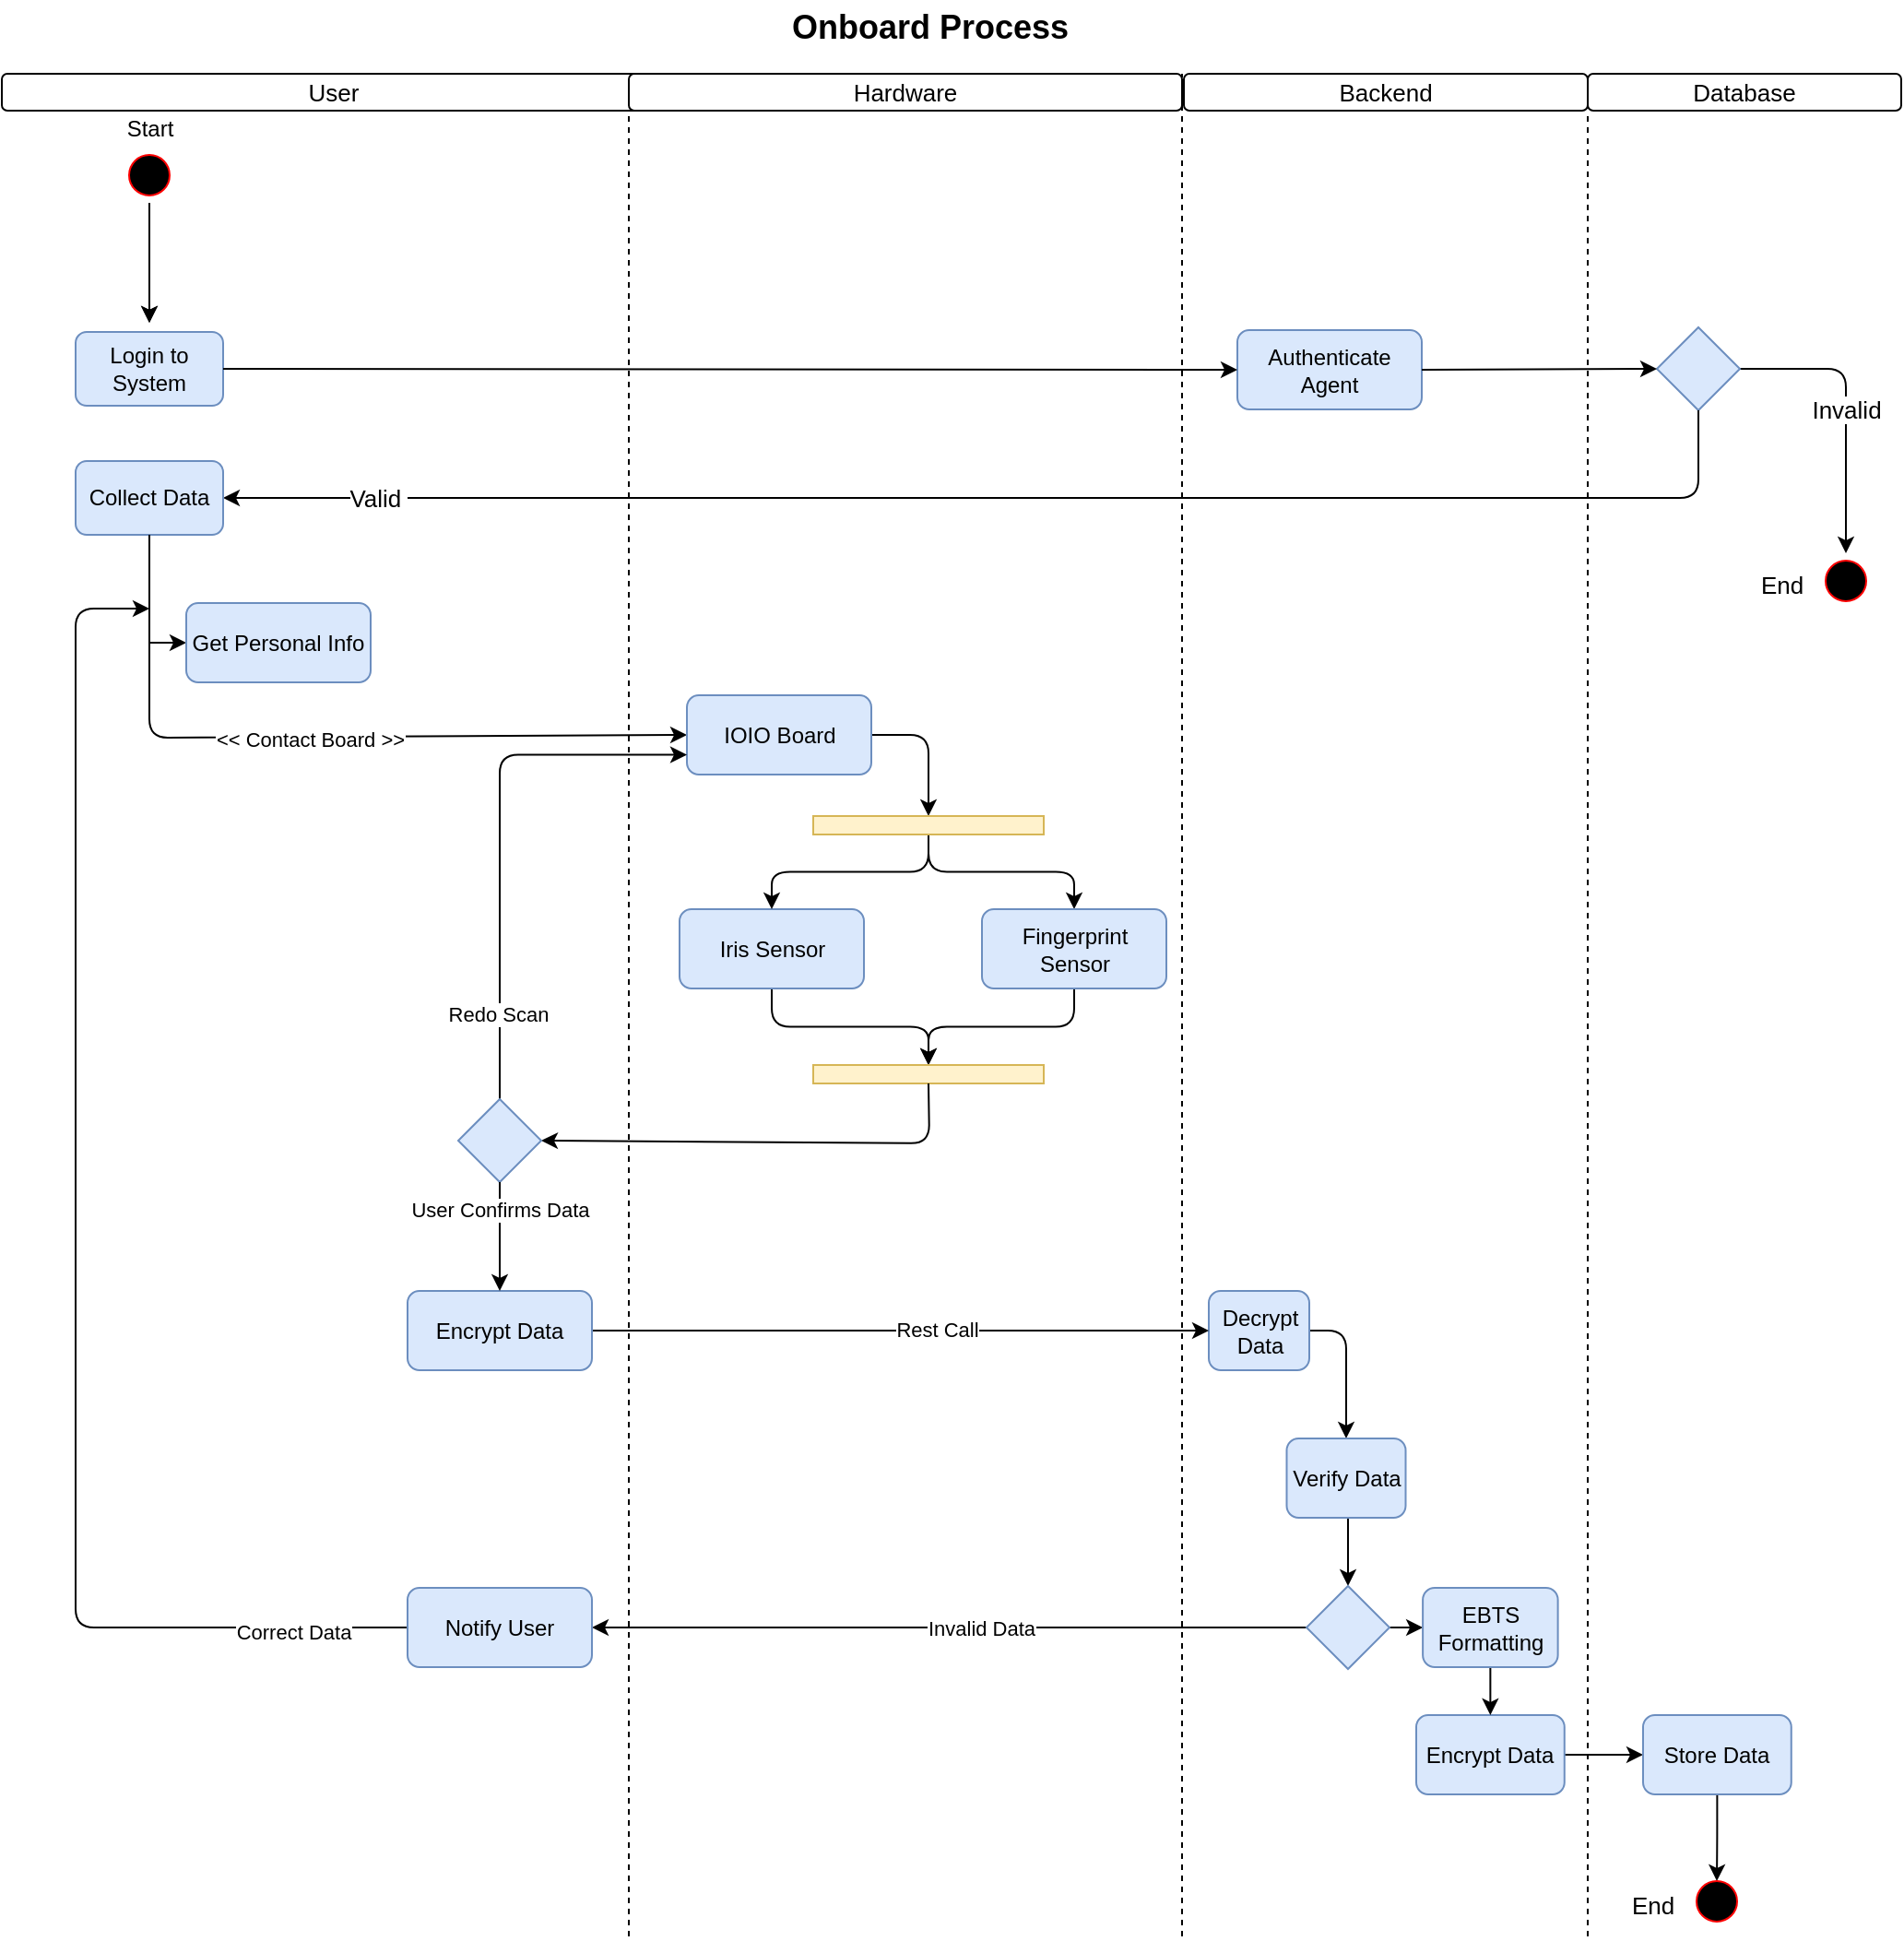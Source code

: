 <mxfile version="13.7.3" type="device" pages="2"><diagram id="a8KUvHh8nkaz8SoL0480" name="Page-1"><mxGraphModel dx="928" dy="691" grid="1" gridSize="10" guides="1" tooltips="1" connect="1" arrows="1" fold="1" page="1" pageScale="1" pageWidth="850" pageHeight="1100" math="0" shadow="0"><root><mxCell id="0"/><mxCell id="1" parent="0"/><mxCell id="elyLLSnXRuPs2T9PxjQC-1" value="" style="ellipse;html=1;shape=startState;fillColor=#000000;strokeColor=#ff0000;fontSize=13;" parent="1" vertex="1"><mxGeometry x="215" y="80" width="30" height="30" as="geometry"/></mxCell><mxCell id="elyLLSnXRuPs2T9PxjQC-2" value="" style="endArrow=classic;html=1;strokeColor=#000000;fontSize=13;exitX=0.5;exitY=1;exitDx=0;exitDy=0;entryX=0.5;entryY=0;entryDx=0;entryDy=0;" parent="1" source="elyLLSnXRuPs2T9PxjQC-1" edge="1"><mxGeometry width="50" height="50" relative="1" as="geometry"><mxPoint x="400" y="380" as="sourcePoint"/><mxPoint x="230" y="175" as="targetPoint"/></mxGeometry></mxCell><mxCell id="elyLLSnXRuPs2T9PxjQC-3" value="Onboard Process" style="text;html=1;align=center;verticalAlign=middle;resizable=0;points=[];autosize=1;fontSize=18;fontStyle=1" parent="1" vertex="1"><mxGeometry x="567.5" width="170" height="30" as="geometry"/></mxCell><mxCell id="elyLLSnXRuPs2T9PxjQC-8" value="" style="edgeStyle=orthogonalEdgeStyle;rounded=0;orthogonalLoop=1;jettySize=auto;html=1;fontSize=13;" parent="1" edge="1"><mxGeometry relative="1" as="geometry"><mxPoint x="230" y="110" as="sourcePoint"/><mxPoint x="230" y="175" as="targetPoint"/></mxGeometry></mxCell><mxCell id="elyLLSnXRuPs2T9PxjQC-9" value="Start" style="text;html=1;align=center;verticalAlign=middle;resizable=0;points=[];autosize=1;" parent="1" vertex="1"><mxGeometry x="210" y="60" width="40" height="20" as="geometry"/></mxCell><mxCell id="elyLLSnXRuPs2T9PxjQC-12" value="User" style="rounded=1;whiteSpace=wrap;html=1;fontSize=13;" parent="1" vertex="1"><mxGeometry x="150" y="40" width="360" height="20" as="geometry"/></mxCell><mxCell id="elyLLSnXRuPs2T9PxjQC-17" value="" style="ellipse;html=1;shape=startState;fillColor=#000000;strokeColor=#ff0000;fontSize=13;" parent="1" vertex="1"><mxGeometry x="1135" y="300" width="30" height="30" as="geometry"/></mxCell><mxCell id="elyLLSnXRuPs2T9PxjQC-18" value="Invalid" style="endArrow=classic;html=1;fontSize=13;exitX=1;exitY=0.5;exitDx=0;exitDy=0;" parent="1" source="elyLLSnXRuPs2T9PxjQC-24" edge="1"><mxGeometry width="50" height="50" relative="1" as="geometry"><mxPoint x="1467.5" y="225" as="sourcePoint"/><mxPoint x="1150" y="300" as="targetPoint"/><Array as="points"><mxPoint x="1150" y="200"/></Array></mxGeometry></mxCell><mxCell id="elyLLSnXRuPs2T9PxjQC-19" value="End" style="text;html=1;align=center;verticalAlign=middle;resizable=0;points=[];autosize=1;fontSize=13;" parent="1" vertex="1"><mxGeometry x="1095" y="307" width="40" height="20" as="geometry"/></mxCell><mxCell id="elyLLSnXRuPs2T9PxjQC-20" value="" style="endArrow=none;html=1;fontSize=13;entryX=0;entryY=1;entryDx=0;entryDy=0;dashed=1;" parent="1" target="elyLLSnXRuPs2T9PxjQC-21" edge="1"><mxGeometry width="50" height="50" relative="1" as="geometry"><mxPoint x="490" y="1050" as="sourcePoint"/><mxPoint x="700" y="45" as="targetPoint"/></mxGeometry></mxCell><mxCell id="elyLLSnXRuPs2T9PxjQC-21" value="Hardware" style="rounded=1;whiteSpace=wrap;html=1;fontSize=13;" parent="1" vertex="1"><mxGeometry x="490" y="40" width="300" height="20" as="geometry"/></mxCell><mxCell id="elyLLSnXRuPs2T9PxjQC-23" value="Login to System" style="rounded=1;whiteSpace=wrap;html=1;fillColor=#dae8fc;strokeColor=#6c8ebf;" parent="1" vertex="1"><mxGeometry x="190" y="180" width="80" height="40" as="geometry"/></mxCell><mxCell id="elyLLSnXRuPs2T9PxjQC-24" value="" style="rhombus;whiteSpace=wrap;html=1;fontSize=13;fillColor=#dae8fc;strokeColor=#6c8ebf;" parent="1" vertex="1"><mxGeometry x="1047.5" y="177.5" width="45" height="45" as="geometry"/></mxCell><mxCell id="elyLLSnXRuPs2T9PxjQC-26" value="Database" style="rounded=1;whiteSpace=wrap;html=1;fontSize=13;" parent="1" vertex="1"><mxGeometry x="1010" y="40" width="170" height="20" as="geometry"/></mxCell><mxCell id="elyLLSnXRuPs2T9PxjQC-27" value="" style="endArrow=none;html=1;fontSize=13;entryX=1;entryY=0.25;entryDx=0;entryDy=0;dashed=1;" parent="1" edge="1"><mxGeometry width="50" height="50" relative="1" as="geometry"><mxPoint x="790" y="1050" as="sourcePoint"/><mxPoint x="790" y="40" as="targetPoint"/></mxGeometry></mxCell><mxCell id="elyLLSnXRuPs2T9PxjQC-28" value="Valid&amp;nbsp;" style="endArrow=classic;html=1;strokeColor=#000000;fontSize=13;exitX=0.5;exitY=1;exitDx=0;exitDy=0;entryX=1;entryY=0.5;entryDx=0;entryDy=0;" parent="1" source="elyLLSnXRuPs2T9PxjQC-24" target="elyLLSnXRuPs2T9PxjQC-30" edge="1"><mxGeometry x="0.803" width="50" height="50" relative="1" as="geometry"><mxPoint x="620" y="290" as="sourcePoint"/><mxPoint x="300" y="270" as="targetPoint"/><Array as="points"><mxPoint x="1070" y="270"/></Array><mxPoint as="offset"/></mxGeometry></mxCell><mxCell id="elyLLSnXRuPs2T9PxjQC-34" style="edgeStyle=orthogonalEdgeStyle;rounded=0;orthogonalLoop=1;jettySize=auto;html=1;exitX=0.5;exitY=1;exitDx=0;exitDy=0;entryX=0;entryY=0.5;entryDx=0;entryDy=0;" parent="1" source="elyLLSnXRuPs2T9PxjQC-30" target="elyLLSnXRuPs2T9PxjQC-31" edge="1"><mxGeometry relative="1" as="geometry"/></mxCell><mxCell id="elyLLSnXRuPs2T9PxjQC-30" value="Collect Data" style="rounded=1;whiteSpace=wrap;html=1;fillColor=#dae8fc;strokeColor=#6c8ebf;" parent="1" vertex="1"><mxGeometry x="190" y="250" width="80" height="40" as="geometry"/></mxCell><mxCell id="elyLLSnXRuPs2T9PxjQC-31" value="Get Personal Info" style="rounded=1;whiteSpace=wrap;html=1;fillColor=#dae8fc;strokeColor=#6c8ebf;" parent="1" vertex="1"><mxGeometry x="250" y="327" width="100" height="43" as="geometry"/></mxCell><mxCell id="elyLLSnXRuPs2T9PxjQC-39" value="" style="endArrow=classic;html=1;entryX=0;entryY=0.5;entryDx=0;entryDy=0;" parent="1" target="elyLLSnXRuPs2T9PxjQC-40" edge="1"><mxGeometry width="50" height="50" relative="1" as="geometry"><mxPoint x="230" y="290" as="sourcePoint"/><mxPoint x="740" y="400" as="targetPoint"/><Array as="points"><mxPoint x="230" y="400"/></Array></mxGeometry></mxCell><mxCell id="elyLLSnXRuPs2T9PxjQC-41" value="&amp;lt;&amp;lt; Contact Board &amp;gt;&amp;gt;" style="edgeLabel;html=1;align=center;verticalAlign=middle;resizable=0;points=[];" parent="elyLLSnXRuPs2T9PxjQC-39" vertex="1" connectable="0"><mxGeometry x="-0.047" y="-4" relative="1" as="geometry"><mxPoint x="5" y="-2.5" as="offset"/></mxGeometry></mxCell><mxCell id="elyLLSnXRuPs2T9PxjQC-76" style="edgeStyle=orthogonalEdgeStyle;rounded=1;orthogonalLoop=1;jettySize=auto;html=1;exitX=1;exitY=0.5;exitDx=0;exitDy=0;entryX=0;entryY=0.5;entryDx=0;entryDy=0;" parent="1" source="elyLLSnXRuPs2T9PxjQC-40" target="elyLLSnXRuPs2T9PxjQC-44" edge="1"><mxGeometry relative="1" as="geometry"/></mxCell><mxCell id="elyLLSnXRuPs2T9PxjQC-40" value="IOIO Board" style="rounded=1;whiteSpace=wrap;html=1;fillColor=#dae8fc;strokeColor=#6c8ebf;" parent="1" vertex="1"><mxGeometry x="521.5" y="377" width="100" height="43" as="geometry"/></mxCell><mxCell id="elyLLSnXRuPs2T9PxjQC-50" style="edgeStyle=orthogonalEdgeStyle;rounded=1;orthogonalLoop=1;jettySize=auto;html=1;exitX=0.5;exitY=1;exitDx=0;exitDy=0;entryX=0;entryY=0.5;entryDx=0;entryDy=0;" parent="1" source="elyLLSnXRuPs2T9PxjQC-43" target="elyLLSnXRuPs2T9PxjQC-49" edge="1"><mxGeometry relative="1" as="geometry"/></mxCell><mxCell id="elyLLSnXRuPs2T9PxjQC-43" value="Iris Sensor" style="rounded=1;whiteSpace=wrap;html=1;fillColor=#dae8fc;strokeColor=#6c8ebf;" parent="1" vertex="1"><mxGeometry x="517.5" y="493" width="100" height="43" as="geometry"/></mxCell><mxCell id="elyLLSnXRuPs2T9PxjQC-48" style="edgeStyle=orthogonalEdgeStyle;rounded=1;orthogonalLoop=1;jettySize=auto;html=1;exitX=1;exitY=0.5;exitDx=0;exitDy=0;" parent="1" source="elyLLSnXRuPs2T9PxjQC-44" target="elyLLSnXRuPs2T9PxjQC-47" edge="1"><mxGeometry relative="1" as="geometry"/></mxCell><mxCell id="elyLLSnXRuPs2T9PxjQC-77" style="edgeStyle=orthogonalEdgeStyle;rounded=1;orthogonalLoop=1;jettySize=auto;html=1;exitX=1;exitY=0.5;exitDx=0;exitDy=0;" parent="1" source="elyLLSnXRuPs2T9PxjQC-44" target="elyLLSnXRuPs2T9PxjQC-43" edge="1"><mxGeometry relative="1" as="geometry"/></mxCell><mxCell id="elyLLSnXRuPs2T9PxjQC-44" value="" style="rounded=0;whiteSpace=wrap;html=1;fillColor=#fff2cc;strokeColor=#d6b656;rotation=90;" parent="1" vertex="1"><mxGeometry x="647.5" y="385" width="10" height="125" as="geometry"/></mxCell><mxCell id="elyLLSnXRuPs2T9PxjQC-51" style="edgeStyle=orthogonalEdgeStyle;rounded=1;orthogonalLoop=1;jettySize=auto;html=1;exitX=0.5;exitY=1;exitDx=0;exitDy=0;entryX=0;entryY=0.5;entryDx=0;entryDy=0;" parent="1" source="elyLLSnXRuPs2T9PxjQC-47" target="elyLLSnXRuPs2T9PxjQC-49" edge="1"><mxGeometry relative="1" as="geometry"/></mxCell><mxCell id="elyLLSnXRuPs2T9PxjQC-47" value="Fingerprint Sensor" style="rounded=1;whiteSpace=wrap;html=1;fillColor=#dae8fc;strokeColor=#6c8ebf;" parent="1" vertex="1"><mxGeometry x="681.5" y="493" width="100" height="43" as="geometry"/></mxCell><mxCell id="elyLLSnXRuPs2T9PxjQC-49" value="" style="rounded=0;whiteSpace=wrap;html=1;fillColor=#fff2cc;strokeColor=#d6b656;rotation=90;" parent="1" vertex="1"><mxGeometry x="647.5" y="520" width="10" height="125" as="geometry"/></mxCell><mxCell id="elyLLSnXRuPs2T9PxjQC-53" value="" style="endArrow=classic;html=1;exitX=1;exitY=0.5;exitDx=0;exitDy=0;entryX=1;entryY=0.5;entryDx=0;entryDy=0;" parent="1" source="elyLLSnXRuPs2T9PxjQC-49" target="elyLLSnXRuPs2T9PxjQC-55" edge="1"><mxGeometry width="50" height="50" relative="1" as="geometry"><mxPoint x="597.5" y="646" as="sourcePoint"/><mxPoint x="447.5" y="696" as="targetPoint"/><Array as="points"><mxPoint x="653" y="620"/></Array></mxGeometry></mxCell><mxCell id="elyLLSnXRuPs2T9PxjQC-57" style="edgeStyle=orthogonalEdgeStyle;rounded=1;orthogonalLoop=1;jettySize=auto;html=1;exitX=0.5;exitY=0;exitDx=0;exitDy=0;entryX=0;entryY=0.75;entryDx=0;entryDy=0;" parent="1" source="elyLLSnXRuPs2T9PxjQC-55" target="elyLLSnXRuPs2T9PxjQC-40" edge="1"><mxGeometry relative="1" as="geometry"/></mxCell><mxCell id="elyLLSnXRuPs2T9PxjQC-58" value="Redo Scan" style="edgeLabel;html=1;align=center;verticalAlign=middle;resizable=0;points=[];" parent="elyLLSnXRuPs2T9PxjQC-57" vertex="1" connectable="0"><mxGeometry x="-0.682" y="1" relative="1" as="geometry"><mxPoint as="offset"/></mxGeometry></mxCell><mxCell id="elyLLSnXRuPs2T9PxjQC-55" value="" style="rhombus;whiteSpace=wrap;html=1;fontSize=13;fillColor=#dae8fc;strokeColor=#6c8ebf;" parent="1" vertex="1"><mxGeometry x="397.5" y="596" width="45" height="45" as="geometry"/></mxCell><mxCell id="elyLLSnXRuPs2T9PxjQC-61" value="Backend" style="rounded=1;whiteSpace=wrap;html=1;fontSize=13;" parent="1" vertex="1"><mxGeometry x="791" y="40" width="219" height="20" as="geometry"/></mxCell><mxCell id="elyLLSnXRuPs2T9PxjQC-63" value="" style="endArrow=none;html=1;fontSize=13;entryX=1;entryY=0.25;entryDx=0;entryDy=0;dashed=1;" parent="1" edge="1"><mxGeometry width="50" height="50" relative="1" as="geometry"><mxPoint x="1010" y="1050" as="sourcePoint"/><mxPoint x="1010" y="60" as="targetPoint"/></mxGeometry></mxCell><mxCell id="elyLLSnXRuPs2T9PxjQC-64" value="Authenticate Agent" style="rounded=1;whiteSpace=wrap;html=1;fillColor=#dae8fc;strokeColor=#6c8ebf;" parent="1" vertex="1"><mxGeometry x="820" y="179" width="100" height="43" as="geometry"/></mxCell><mxCell id="elyLLSnXRuPs2T9PxjQC-106" style="edgeStyle=orthogonalEdgeStyle;rounded=1;orthogonalLoop=1;jettySize=auto;html=1;exitX=1;exitY=0.5;exitDx=0;exitDy=0;entryX=0.5;entryY=0;entryDx=0;entryDy=0;" parent="1" source="elyLLSnXRuPs2T9PxjQC-71" target="elyLLSnXRuPs2T9PxjQC-73" edge="1"><mxGeometry relative="1" as="geometry"/></mxCell><mxCell id="elyLLSnXRuPs2T9PxjQC-71" value="Decrypt Data" style="rounded=1;whiteSpace=wrap;html=1;fillColor=#dae8fc;strokeColor=#6c8ebf;" parent="1" vertex="1"><mxGeometry x="804.5" y="700" width="54.5" height="43" as="geometry"/></mxCell><mxCell id="elyLLSnXRuPs2T9PxjQC-72" value="" style="endArrow=classic;html=1;exitX=1;exitY=0.5;exitDx=0;exitDy=0;entryX=0;entryY=0.5;entryDx=0;entryDy=0;" parent="1" source="elyLLSnXRuPs2T9PxjQC-67" target="elyLLSnXRuPs2T9PxjQC-71" edge="1"><mxGeometry width="50" height="50" relative="1" as="geometry"><mxPoint x="720" y="700" as="sourcePoint"/><mxPoint x="770" y="650" as="targetPoint"/></mxGeometry></mxCell><mxCell id="elyLLSnXRuPs2T9PxjQC-75" value="Rest Call" style="edgeLabel;html=1;align=center;verticalAlign=middle;resizable=0;points=[];" parent="elyLLSnXRuPs2T9PxjQC-72" vertex="1" connectable="0"><mxGeometry x="0.115" y="1" relative="1" as="geometry"><mxPoint as="offset"/></mxGeometry></mxCell><mxCell id="elyLLSnXRuPs2T9PxjQC-108" style="edgeStyle=orthogonalEdgeStyle;rounded=0;orthogonalLoop=1;jettySize=auto;html=1;exitX=0.5;exitY=1;exitDx=0;exitDy=0;entryX=0.5;entryY=0;entryDx=0;entryDy=0;" parent="1" source="elyLLSnXRuPs2T9PxjQC-73" target="elyLLSnXRuPs2T9PxjQC-96" edge="1"><mxGeometry relative="1" as="geometry"/></mxCell><mxCell id="elyLLSnXRuPs2T9PxjQC-73" value="Verify Data" style="rounded=1;whiteSpace=wrap;html=1;fillColor=#dae8fc;strokeColor=#6c8ebf;" parent="1" vertex="1"><mxGeometry x="846.75" y="780" width="64.5" height="43" as="geometry"/></mxCell><mxCell id="elyLLSnXRuPs2T9PxjQC-67" value="Encrypt Data" style="rounded=1;whiteSpace=wrap;html=1;fillColor=#dae8fc;strokeColor=#6c8ebf;" parent="1" vertex="1"><mxGeometry x="370" y="700" width="100" height="43" as="geometry"/></mxCell><mxCell id="elyLLSnXRuPs2T9PxjQC-78" value="" style="endArrow=classic;html=1;exitX=0.5;exitY=1;exitDx=0;exitDy=0;" parent="1" source="elyLLSnXRuPs2T9PxjQC-55" target="elyLLSnXRuPs2T9PxjQC-67" edge="1"><mxGeometry width="50" height="50" relative="1" as="geometry"><mxPoint x="420" y="639" as="sourcePoint"/><mxPoint x="420.5" y="786" as="targetPoint"/><Array as="points"/></mxGeometry></mxCell><mxCell id="elyLLSnXRuPs2T9PxjQC-79" value="User Confirms Data" style="edgeLabel;html=1;align=center;verticalAlign=middle;resizable=0;points=[];" parent="elyLLSnXRuPs2T9PxjQC-78" vertex="1" connectable="0"><mxGeometry x="-0.51" relative="1" as="geometry"><mxPoint as="offset"/></mxGeometry></mxCell><mxCell id="elyLLSnXRuPs2T9PxjQC-87" value="" style="endArrow=classic;html=1;exitX=1;exitY=0.5;exitDx=0;exitDy=0;entryX=0;entryY=0.5;entryDx=0;entryDy=0;" parent="1" source="elyLLSnXRuPs2T9PxjQC-64" target="elyLLSnXRuPs2T9PxjQC-24" edge="1"><mxGeometry width="50" height="50" relative="1" as="geometry"><mxPoint x="970" y="200.5" as="sourcePoint"/><mxPoint x="820" y="150" as="targetPoint"/></mxGeometry></mxCell><mxCell id="elyLLSnXRuPs2T9PxjQC-88" value="" style="endArrow=classic;html=1;exitX=1;exitY=0.5;exitDx=0;exitDy=0;entryX=0;entryY=0.5;entryDx=0;entryDy=0;" parent="1" source="elyLLSnXRuPs2T9PxjQC-23" target="elyLLSnXRuPs2T9PxjQC-64" edge="1"><mxGeometry width="50" height="50" relative="1" as="geometry"><mxPoint x="720" y="200" as="sourcePoint"/><mxPoint x="770" y="150" as="targetPoint"/></mxGeometry></mxCell><mxCell id="elyLLSnXRuPs2T9PxjQC-110" style="edgeStyle=orthogonalEdgeStyle;rounded=0;orthogonalLoop=1;jettySize=auto;html=1;exitX=0;exitY=0.5;exitDx=0;exitDy=0;entryX=1;entryY=0.5;entryDx=0;entryDy=0;" parent="1" source="elyLLSnXRuPs2T9PxjQC-96" target="elyLLSnXRuPs2T9PxjQC-98" edge="1"><mxGeometry relative="1" as="geometry"/></mxCell><mxCell id="elyLLSnXRuPs2T9PxjQC-111" value="Invalid Data" style="edgeLabel;html=1;align=center;verticalAlign=middle;resizable=0;points=[];" parent="elyLLSnXRuPs2T9PxjQC-110" vertex="1" connectable="0"><mxGeometry x="-0.087" relative="1" as="geometry"><mxPoint as="offset"/></mxGeometry></mxCell><mxCell id="elyLLSnXRuPs2T9PxjQC-120" style="edgeStyle=orthogonalEdgeStyle;rounded=0;orthogonalLoop=1;jettySize=auto;html=1;exitX=1;exitY=0.5;exitDx=0;exitDy=0;entryX=0;entryY=0.5;entryDx=0;entryDy=0;" parent="1" source="elyLLSnXRuPs2T9PxjQC-96" target="elyLLSnXRuPs2T9PxjQC-112" edge="1"><mxGeometry relative="1" as="geometry"/></mxCell><mxCell id="elyLLSnXRuPs2T9PxjQC-96" value="" style="rhombus;whiteSpace=wrap;html=1;fontSize=13;fillColor=#dae8fc;strokeColor=#6c8ebf;" parent="1" vertex="1"><mxGeometry x="857.5" y="860" width="45" height="45" as="geometry"/></mxCell><mxCell id="elyLLSnXRuPs2T9PxjQC-129" style="edgeStyle=orthogonalEdgeStyle;rounded=1;orthogonalLoop=1;jettySize=auto;html=1;exitX=0;exitY=0.5;exitDx=0;exitDy=0;" parent="1" source="elyLLSnXRuPs2T9PxjQC-98" edge="1"><mxGeometry relative="1" as="geometry"><mxPoint x="230" y="330" as="targetPoint"/><Array as="points"><mxPoint x="190" y="883"/><mxPoint x="190" y="330"/></Array></mxGeometry></mxCell><mxCell id="elyLLSnXRuPs2T9PxjQC-130" value="Correct Data" style="edgeLabel;html=1;align=center;verticalAlign=middle;resizable=0;points=[];" parent="elyLLSnXRuPs2T9PxjQC-129" vertex="1" connectable="0"><mxGeometry x="-0.839" y="2" relative="1" as="geometry"><mxPoint as="offset"/></mxGeometry></mxCell><mxCell id="elyLLSnXRuPs2T9PxjQC-98" value="Notify User" style="rounded=1;whiteSpace=wrap;html=1;fillColor=#dae8fc;strokeColor=#6c8ebf;" parent="1" vertex="1"><mxGeometry x="370" y="861" width="100" height="43" as="geometry"/></mxCell><mxCell id="elyLLSnXRuPs2T9PxjQC-122" style="edgeStyle=orthogonalEdgeStyle;rounded=0;orthogonalLoop=1;jettySize=auto;html=1;exitX=1;exitY=0.5;exitDx=0;exitDy=0;entryX=0;entryY=0.5;entryDx=0;entryDy=0;" parent="1" source="elyLLSnXRuPs2T9PxjQC-105" target="elyLLSnXRuPs2T9PxjQC-115" edge="1"><mxGeometry relative="1" as="geometry"/></mxCell><mxCell id="elyLLSnXRuPs2T9PxjQC-105" value="Encrypt Data" style="rounded=1;whiteSpace=wrap;html=1;fillColor=#dae8fc;strokeColor=#6c8ebf;" parent="1" vertex="1"><mxGeometry x="917" y="930" width="80.38" height="43" as="geometry"/></mxCell><mxCell id="elyLLSnXRuPs2T9PxjQC-121" style="edgeStyle=orthogonalEdgeStyle;rounded=0;orthogonalLoop=1;jettySize=auto;html=1;exitX=0.5;exitY=1;exitDx=0;exitDy=0;entryX=0.5;entryY=0;entryDx=0;entryDy=0;" parent="1" source="elyLLSnXRuPs2T9PxjQC-112" target="elyLLSnXRuPs2T9PxjQC-105" edge="1"><mxGeometry relative="1" as="geometry"/></mxCell><mxCell id="elyLLSnXRuPs2T9PxjQC-112" value="EBTS Formatting" style="rounded=1;whiteSpace=wrap;html=1;fillColor=#dae8fc;strokeColor=#6c8ebf;" parent="1" vertex="1"><mxGeometry x="920.56" y="861" width="73.25" height="43" as="geometry"/></mxCell><mxCell id="elyLLSnXRuPs2T9PxjQC-131" style="edgeStyle=orthogonalEdgeStyle;rounded=1;orthogonalLoop=1;jettySize=auto;html=1;exitX=0.5;exitY=1;exitDx=0;exitDy=0;" parent="1" source="elyLLSnXRuPs2T9PxjQC-115" edge="1"><mxGeometry relative="1" as="geometry"><mxPoint x="1080" y="1020" as="targetPoint"/></mxGeometry></mxCell><mxCell id="elyLLSnXRuPs2T9PxjQC-115" value="Store Data" style="rounded=1;whiteSpace=wrap;html=1;fillColor=#dae8fc;strokeColor=#6c8ebf;" parent="1" vertex="1"><mxGeometry x="1040" y="930" width="80.38" height="43" as="geometry"/></mxCell><mxCell id="elyLLSnXRuPs2T9PxjQC-132" value="" style="ellipse;html=1;shape=startState;fillColor=#000000;strokeColor=#ff0000;fontSize=13;" parent="1" vertex="1"><mxGeometry x="1065" y="1016" width="30" height="30" as="geometry"/></mxCell><mxCell id="elyLLSnXRuPs2T9PxjQC-133" value="End" style="text;html=1;align=center;verticalAlign=middle;resizable=0;points=[];autosize=1;fontSize=13;" parent="1" vertex="1"><mxGeometry x="1025" y="1023" width="40" height="20" as="geometry"/></mxCell></root></mxGraphModel></diagram><diagram id="bMU6sEk5wD8k0sDNTMwp" name="Page-2"><mxGraphModel dx="928" dy="691" grid="1" gridSize="10" guides="1" tooltips="1" connect="1" arrows="1" fold="1" page="1" pageScale="1" pageWidth="850" pageHeight="1100" math="0" shadow="0"><root><mxCell id="4PYjFnYR6nTGgjHgvbRf-0"/><mxCell id="4PYjFnYR6nTGgjHgvbRf-1" parent="4PYjFnYR6nTGgjHgvbRf-0"/><mxCell id="4PYjFnYR6nTGgjHgvbRf-2" value="" style="ellipse;html=1;shape=startState;fillColor=#000000;strokeColor=#ff0000;fontSize=13;" parent="4PYjFnYR6nTGgjHgvbRf-1" vertex="1"><mxGeometry x="215" y="80" width="30" height="30" as="geometry"/></mxCell><mxCell id="4PYjFnYR6nTGgjHgvbRf-3" value="" style="endArrow=classic;html=1;strokeColor=#000000;fontSize=13;exitX=0.5;exitY=1;exitDx=0;exitDy=0;entryX=0.5;entryY=0;entryDx=0;entryDy=0;" parent="4PYjFnYR6nTGgjHgvbRf-1" source="4PYjFnYR6nTGgjHgvbRf-2" edge="1"><mxGeometry width="50" height="50" relative="1" as="geometry"><mxPoint x="400" y="380" as="sourcePoint"/><mxPoint x="230" y="175" as="targetPoint"/></mxGeometry></mxCell><mxCell id="4PYjFnYR6nTGgjHgvbRf-4" value="Classification Process" style="text;html=1;align=center;verticalAlign=middle;resizable=0;points=[];autosize=1;fontSize=18;fontStyle=1" parent="4PYjFnYR6nTGgjHgvbRf-1" vertex="1"><mxGeometry x="547.5" width="210" height="30" as="geometry"/></mxCell><mxCell id="4PYjFnYR6nTGgjHgvbRf-5" value="" style="edgeStyle=orthogonalEdgeStyle;rounded=0;orthogonalLoop=1;jettySize=auto;html=1;fontSize=13;" parent="4PYjFnYR6nTGgjHgvbRf-1" edge="1"><mxGeometry relative="1" as="geometry"><mxPoint x="230" y="110" as="sourcePoint"/><mxPoint x="230" y="175" as="targetPoint"/></mxGeometry></mxCell><mxCell id="4PYjFnYR6nTGgjHgvbRf-6" value="Start" style="text;html=1;align=center;verticalAlign=middle;resizable=0;points=[];autosize=1;" parent="4PYjFnYR6nTGgjHgvbRf-1" vertex="1"><mxGeometry x="210" y="60" width="40" height="20" as="geometry"/></mxCell><mxCell id="4PYjFnYR6nTGgjHgvbRf-7" value="User" style="rounded=1;whiteSpace=wrap;html=1;fontSize=13;" parent="4PYjFnYR6nTGgjHgvbRf-1" vertex="1"><mxGeometry x="150" y="40" width="360" height="20" as="geometry"/></mxCell><mxCell id="4PYjFnYR6nTGgjHgvbRf-8" value="" style="ellipse;html=1;shape=startState;fillColor=#000000;strokeColor=#ff0000;fontSize=13;" parent="4PYjFnYR6nTGgjHgvbRf-1" vertex="1"><mxGeometry x="1135" y="300" width="30" height="30" as="geometry"/></mxCell><mxCell id="4PYjFnYR6nTGgjHgvbRf-9" value="Invalid" style="endArrow=classic;html=1;fontSize=13;exitX=1;exitY=0.5;exitDx=0;exitDy=0;" parent="4PYjFnYR6nTGgjHgvbRf-1" source="4PYjFnYR6nTGgjHgvbRf-14" edge="1"><mxGeometry width="50" height="50" relative="1" as="geometry"><mxPoint x="1467.5" y="225" as="sourcePoint"/><mxPoint x="1150" y="300" as="targetPoint"/><Array as="points"><mxPoint x="1150" y="200"/></Array></mxGeometry></mxCell><mxCell id="4PYjFnYR6nTGgjHgvbRf-10" value="End" style="text;html=1;align=center;verticalAlign=middle;resizable=0;points=[];autosize=1;fontSize=13;" parent="4PYjFnYR6nTGgjHgvbRf-1" vertex="1"><mxGeometry x="1095" y="307" width="40" height="20" as="geometry"/></mxCell><mxCell id="4PYjFnYR6nTGgjHgvbRf-11" value="" style="endArrow=none;html=1;fontSize=13;entryX=0;entryY=1;entryDx=0;entryDy=0;dashed=1;" parent="4PYjFnYR6nTGgjHgvbRf-1" target="4PYjFnYR6nTGgjHgvbRf-12" edge="1"><mxGeometry width="50" height="50" relative="1" as="geometry"><mxPoint x="490" y="1050" as="sourcePoint"/><mxPoint x="700" y="45" as="targetPoint"/></mxGeometry></mxCell><mxCell id="4PYjFnYR6nTGgjHgvbRf-12" value="Hardware" style="rounded=1;whiteSpace=wrap;html=1;fontSize=13;" parent="4PYjFnYR6nTGgjHgvbRf-1" vertex="1"><mxGeometry x="490" y="40" width="300" height="20" as="geometry"/></mxCell><mxCell id="4PYjFnYR6nTGgjHgvbRf-13" value="Login to System" style="rounded=1;whiteSpace=wrap;html=1;fillColor=#dae8fc;strokeColor=#6c8ebf;" parent="4PYjFnYR6nTGgjHgvbRf-1" vertex="1"><mxGeometry x="190" y="180" width="80" height="40" as="geometry"/></mxCell><mxCell id="4PYjFnYR6nTGgjHgvbRf-14" value="" style="rhombus;whiteSpace=wrap;html=1;fontSize=13;fillColor=#dae8fc;strokeColor=#6c8ebf;" parent="4PYjFnYR6nTGgjHgvbRf-1" vertex="1"><mxGeometry x="1047.5" y="177.5" width="45" height="45" as="geometry"/></mxCell><mxCell id="4PYjFnYR6nTGgjHgvbRf-15" value="Database" style="rounded=1;whiteSpace=wrap;html=1;fontSize=13;" parent="4PYjFnYR6nTGgjHgvbRf-1" vertex="1"><mxGeometry x="1010" y="40" width="170" height="20" as="geometry"/></mxCell><mxCell id="4PYjFnYR6nTGgjHgvbRf-16" value="" style="endArrow=none;html=1;fontSize=13;entryX=1;entryY=0.25;entryDx=0;entryDy=0;dashed=1;" parent="4PYjFnYR6nTGgjHgvbRf-1" edge="1"><mxGeometry width="50" height="50" relative="1" as="geometry"><mxPoint x="790" y="1050" as="sourcePoint"/><mxPoint x="790" y="40" as="targetPoint"/></mxGeometry></mxCell><mxCell id="4PYjFnYR6nTGgjHgvbRf-17" value="Valid&amp;nbsp;" style="endArrow=classic;html=1;strokeColor=#000000;fontSize=13;exitX=0.5;exitY=1;exitDx=0;exitDy=0;entryX=1;entryY=0.5;entryDx=0;entryDy=0;" parent="4PYjFnYR6nTGgjHgvbRf-1" source="4PYjFnYR6nTGgjHgvbRf-14" target="4PYjFnYR6nTGgjHgvbRf-19" edge="1"><mxGeometry x="0.803" width="50" height="50" relative="1" as="geometry"><mxPoint x="620" y="290" as="sourcePoint"/><mxPoint x="300" y="270" as="targetPoint"/><Array as="points"><mxPoint x="1070" y="270"/></Array><mxPoint as="offset"/></mxGeometry></mxCell><mxCell id="4PYjFnYR6nTGgjHgvbRf-19" value="Scan User" style="rounded=1;whiteSpace=wrap;html=1;fillColor=#dae8fc;strokeColor=#6c8ebf;" parent="4PYjFnYR6nTGgjHgvbRf-1" vertex="1"><mxGeometry x="190" y="250" width="80" height="40" as="geometry"/></mxCell><mxCell id="4PYjFnYR6nTGgjHgvbRf-21" value="" style="endArrow=classic;html=1;entryX=0;entryY=0.5;entryDx=0;entryDy=0;" parent="4PYjFnYR6nTGgjHgvbRf-1" target="4PYjFnYR6nTGgjHgvbRf-24" edge="1"><mxGeometry width="50" height="50" relative="1" as="geometry"><mxPoint x="230" y="290" as="sourcePoint"/><mxPoint x="740" y="400" as="targetPoint"/><Array as="points"><mxPoint x="230" y="400"/></Array></mxGeometry></mxCell><mxCell id="4PYjFnYR6nTGgjHgvbRf-22" value="&amp;lt;&amp;lt; Contact Board &amp;gt;&amp;gt;" style="edgeLabel;html=1;align=center;verticalAlign=middle;resizable=0;points=[];" parent="4PYjFnYR6nTGgjHgvbRf-21" vertex="1" connectable="0"><mxGeometry x="-0.047" y="-4" relative="1" as="geometry"><mxPoint x="5" y="-2.5" as="offset"/></mxGeometry></mxCell><mxCell id="4PYjFnYR6nTGgjHgvbRf-23" style="edgeStyle=orthogonalEdgeStyle;rounded=1;orthogonalLoop=1;jettySize=auto;html=1;exitX=1;exitY=0.5;exitDx=0;exitDy=0;entryX=0;entryY=0.5;entryDx=0;entryDy=0;" parent="4PYjFnYR6nTGgjHgvbRf-1" source="4PYjFnYR6nTGgjHgvbRf-24" target="4PYjFnYR6nTGgjHgvbRf-29" edge="1"><mxGeometry relative="1" as="geometry"/></mxCell><mxCell id="4PYjFnYR6nTGgjHgvbRf-24" value="IOIO Board" style="rounded=1;whiteSpace=wrap;html=1;fillColor=#dae8fc;strokeColor=#6c8ebf;" parent="4PYjFnYR6nTGgjHgvbRf-1" vertex="1"><mxGeometry x="521.5" y="377" width="100" height="43" as="geometry"/></mxCell><mxCell id="4PYjFnYR6nTGgjHgvbRf-25" style="edgeStyle=orthogonalEdgeStyle;rounded=1;orthogonalLoop=1;jettySize=auto;html=1;exitX=0.5;exitY=1;exitDx=0;exitDy=0;entryX=0;entryY=0.5;entryDx=0;entryDy=0;" parent="4PYjFnYR6nTGgjHgvbRf-1" source="4PYjFnYR6nTGgjHgvbRf-26" target="4PYjFnYR6nTGgjHgvbRf-32" edge="1"><mxGeometry relative="1" as="geometry"/></mxCell><mxCell id="4PYjFnYR6nTGgjHgvbRf-26" value="Iris Sensor" style="rounded=1;whiteSpace=wrap;html=1;fillColor=#dae8fc;strokeColor=#6c8ebf;" parent="4PYjFnYR6nTGgjHgvbRf-1" vertex="1"><mxGeometry x="517.5" y="493" width="100" height="43" as="geometry"/></mxCell><mxCell id="4PYjFnYR6nTGgjHgvbRf-27" style="edgeStyle=orthogonalEdgeStyle;rounded=1;orthogonalLoop=1;jettySize=auto;html=1;exitX=1;exitY=0.5;exitDx=0;exitDy=0;" parent="4PYjFnYR6nTGgjHgvbRf-1" source="4PYjFnYR6nTGgjHgvbRf-29" target="4PYjFnYR6nTGgjHgvbRf-31" edge="1"><mxGeometry relative="1" as="geometry"/></mxCell><mxCell id="4PYjFnYR6nTGgjHgvbRf-28" style="edgeStyle=orthogonalEdgeStyle;rounded=1;orthogonalLoop=1;jettySize=auto;html=1;exitX=1;exitY=0.5;exitDx=0;exitDy=0;" parent="4PYjFnYR6nTGgjHgvbRf-1" source="4PYjFnYR6nTGgjHgvbRf-29" target="4PYjFnYR6nTGgjHgvbRf-26" edge="1"><mxGeometry relative="1" as="geometry"/></mxCell><mxCell id="4PYjFnYR6nTGgjHgvbRf-29" value="" style="rounded=0;whiteSpace=wrap;html=1;fillColor=#fff2cc;strokeColor=#d6b656;rotation=90;" parent="4PYjFnYR6nTGgjHgvbRf-1" vertex="1"><mxGeometry x="647.5" y="385" width="10" height="125" as="geometry"/></mxCell><mxCell id="4PYjFnYR6nTGgjHgvbRf-30" style="edgeStyle=orthogonalEdgeStyle;rounded=1;orthogonalLoop=1;jettySize=auto;html=1;exitX=0.5;exitY=1;exitDx=0;exitDy=0;entryX=0;entryY=0.5;entryDx=0;entryDy=0;" parent="4PYjFnYR6nTGgjHgvbRf-1" source="4PYjFnYR6nTGgjHgvbRf-31" target="4PYjFnYR6nTGgjHgvbRf-32" edge="1"><mxGeometry relative="1" as="geometry"/></mxCell><mxCell id="4PYjFnYR6nTGgjHgvbRf-31" value="Fingerprint Sensor" style="rounded=1;whiteSpace=wrap;html=1;fillColor=#dae8fc;strokeColor=#6c8ebf;" parent="4PYjFnYR6nTGgjHgvbRf-1" vertex="1"><mxGeometry x="681.5" y="493" width="100" height="43" as="geometry"/></mxCell><mxCell id="4PYjFnYR6nTGgjHgvbRf-32" value="" style="rounded=0;whiteSpace=wrap;html=1;fillColor=#fff2cc;strokeColor=#d6b656;rotation=90;" parent="4PYjFnYR6nTGgjHgvbRf-1" vertex="1"><mxGeometry x="647.5" y="520" width="10" height="125" as="geometry"/></mxCell><mxCell id="4PYjFnYR6nTGgjHgvbRf-33" value="" style="endArrow=classic;html=1;exitX=1;exitY=0.5;exitDx=0;exitDy=0;entryX=1;entryY=0.5;entryDx=0;entryDy=0;" parent="4PYjFnYR6nTGgjHgvbRf-1" source="4PYjFnYR6nTGgjHgvbRf-32" target="4PYjFnYR6nTGgjHgvbRf-36" edge="1"><mxGeometry width="50" height="50" relative="1" as="geometry"><mxPoint x="597.5" y="646" as="sourcePoint"/><mxPoint x="447.5" y="696" as="targetPoint"/><Array as="points"><mxPoint x="653" y="620"/></Array></mxGeometry></mxCell><mxCell id="4PYjFnYR6nTGgjHgvbRf-34" style="edgeStyle=orthogonalEdgeStyle;rounded=1;orthogonalLoop=1;jettySize=auto;html=1;exitX=0.5;exitY=0;exitDx=0;exitDy=0;entryX=0;entryY=0.75;entryDx=0;entryDy=0;" parent="4PYjFnYR6nTGgjHgvbRf-1" source="4PYjFnYR6nTGgjHgvbRf-36" target="4PYjFnYR6nTGgjHgvbRf-24" edge="1"><mxGeometry relative="1" as="geometry"/></mxCell><mxCell id="4PYjFnYR6nTGgjHgvbRf-35" value="Redo Scan" style="edgeLabel;html=1;align=center;verticalAlign=middle;resizable=0;points=[];" parent="4PYjFnYR6nTGgjHgvbRf-34" vertex="1" connectable="0"><mxGeometry x="-0.682" y="1" relative="1" as="geometry"><mxPoint as="offset"/></mxGeometry></mxCell><mxCell id="4PYjFnYR6nTGgjHgvbRf-36" value="" style="rhombus;whiteSpace=wrap;html=1;fontSize=13;fillColor=#dae8fc;strokeColor=#6c8ebf;" parent="4PYjFnYR6nTGgjHgvbRf-1" vertex="1"><mxGeometry x="397.5" y="596" width="45" height="45" as="geometry"/></mxCell><mxCell id="4PYjFnYR6nTGgjHgvbRf-37" value="Backend" style="rounded=1;whiteSpace=wrap;html=1;fontSize=13;" parent="4PYjFnYR6nTGgjHgvbRf-1" vertex="1"><mxGeometry x="791" y="40" width="219" height="20" as="geometry"/></mxCell><mxCell id="4PYjFnYR6nTGgjHgvbRf-38" value="" style="endArrow=none;html=1;fontSize=13;entryX=1;entryY=0.25;entryDx=0;entryDy=0;dashed=1;" parent="4PYjFnYR6nTGgjHgvbRf-1" edge="1"><mxGeometry width="50" height="50" relative="1" as="geometry"><mxPoint x="1010" y="1050" as="sourcePoint"/><mxPoint x="1010" y="60" as="targetPoint"/></mxGeometry></mxCell><mxCell id="4PYjFnYR6nTGgjHgvbRf-39" value="Authenticate Agent" style="rounded=1;whiteSpace=wrap;html=1;fillColor=#dae8fc;strokeColor=#6c8ebf;" parent="4PYjFnYR6nTGgjHgvbRf-1" vertex="1"><mxGeometry x="820" y="179" width="100" height="43" as="geometry"/></mxCell><mxCell id="r5OgCfnS7uPxv27kyCxu-1" style="edgeStyle=orthogonalEdgeStyle;rounded=0;orthogonalLoop=1;jettySize=auto;html=1;exitX=1;exitY=0.5;exitDx=0;exitDy=0;entryX=0;entryY=0.5;entryDx=0;entryDy=0;" parent="4PYjFnYR6nTGgjHgvbRf-1" source="4PYjFnYR6nTGgjHgvbRf-41" target="r5OgCfnS7uPxv27kyCxu-0" edge="1"><mxGeometry relative="1" as="geometry"/></mxCell><mxCell id="r5OgCfnS7uPxv27kyCxu-2" value="Fetch Biometric Data" style="edgeLabel;html=1;align=center;verticalAlign=middle;resizable=0;points=[];" parent="r5OgCfnS7uPxv27kyCxu-1" vertex="1" connectable="0"><mxGeometry x="0.201" y="3" relative="1" as="geometry"><mxPoint x="-23.81" y="3" as="offset"/></mxGeometry></mxCell><mxCell id="4PYjFnYR6nTGgjHgvbRf-41" value="Decrypt Data" style="rounded=1;whiteSpace=wrap;html=1;fillColor=#dae8fc;strokeColor=#6c8ebf;" parent="4PYjFnYR6nTGgjHgvbRf-1" vertex="1"><mxGeometry x="804.5" y="700" width="54.5" height="43" as="geometry"/></mxCell><mxCell id="4PYjFnYR6nTGgjHgvbRf-42" value="" style="endArrow=classic;html=1;exitX=1;exitY=0.5;exitDx=0;exitDy=0;entryX=0;entryY=0.5;entryDx=0;entryDy=0;" parent="4PYjFnYR6nTGgjHgvbRf-1" source="4PYjFnYR6nTGgjHgvbRf-46" target="4PYjFnYR6nTGgjHgvbRf-41" edge="1"><mxGeometry width="50" height="50" relative="1" as="geometry"><mxPoint x="720" y="700" as="sourcePoint"/><mxPoint x="770" y="650" as="targetPoint"/></mxGeometry></mxCell><mxCell id="4PYjFnYR6nTGgjHgvbRf-43" value="Rest Call" style="edgeLabel;html=1;align=center;verticalAlign=middle;resizable=0;points=[];" parent="4PYjFnYR6nTGgjHgvbRf-42" vertex="1" connectable="0"><mxGeometry x="0.115" y="1" relative="1" as="geometry"><mxPoint as="offset"/></mxGeometry></mxCell><mxCell id="4PYjFnYR6nTGgjHgvbRf-46" value="Encrypt Data" style="rounded=1;whiteSpace=wrap;html=1;fillColor=#dae8fc;strokeColor=#6c8ebf;" parent="4PYjFnYR6nTGgjHgvbRf-1" vertex="1"><mxGeometry x="370" y="700" width="100" height="43" as="geometry"/></mxCell><mxCell id="4PYjFnYR6nTGgjHgvbRf-47" value="" style="endArrow=classic;html=1;exitX=0.5;exitY=1;exitDx=0;exitDy=0;" parent="4PYjFnYR6nTGgjHgvbRf-1" source="4PYjFnYR6nTGgjHgvbRf-36" target="4PYjFnYR6nTGgjHgvbRf-46" edge="1"><mxGeometry width="50" height="50" relative="1" as="geometry"><mxPoint x="420" y="639" as="sourcePoint"/><mxPoint x="420.5" y="786" as="targetPoint"/><Array as="points"/></mxGeometry></mxCell><mxCell id="4PYjFnYR6nTGgjHgvbRf-48" value="User Confirms Data" style="edgeLabel;html=1;align=center;verticalAlign=middle;resizable=0;points=[];" parent="4PYjFnYR6nTGgjHgvbRf-47" vertex="1" connectable="0"><mxGeometry x="-0.51" relative="1" as="geometry"><mxPoint as="offset"/></mxGeometry></mxCell><mxCell id="4PYjFnYR6nTGgjHgvbRf-49" value="" style="endArrow=classic;html=1;exitX=1;exitY=0.5;exitDx=0;exitDy=0;entryX=0;entryY=0.5;entryDx=0;entryDy=0;" parent="4PYjFnYR6nTGgjHgvbRf-1" source="4PYjFnYR6nTGgjHgvbRf-39" target="4PYjFnYR6nTGgjHgvbRf-14" edge="1"><mxGeometry width="50" height="50" relative="1" as="geometry"><mxPoint x="970" y="200.5" as="sourcePoint"/><mxPoint x="820" y="150" as="targetPoint"/></mxGeometry></mxCell><mxCell id="4PYjFnYR6nTGgjHgvbRf-50" value="" style="endArrow=classic;html=1;exitX=1;exitY=0.5;exitDx=0;exitDy=0;entryX=0;entryY=0.5;entryDx=0;entryDy=0;" parent="4PYjFnYR6nTGgjHgvbRf-1" source="4PYjFnYR6nTGgjHgvbRf-13" target="4PYjFnYR6nTGgjHgvbRf-39" edge="1"><mxGeometry width="50" height="50" relative="1" as="geometry"><mxPoint x="720" y="200" as="sourcePoint"/><mxPoint x="770" y="150" as="targetPoint"/></mxGeometry></mxCell><mxCell id="4PYjFnYR6nTGgjHgvbRf-51" style="edgeStyle=orthogonalEdgeStyle;rounded=0;orthogonalLoop=1;jettySize=auto;html=1;exitX=0;exitY=0.5;exitDx=0;exitDy=0;" parent="4PYjFnYR6nTGgjHgvbRf-1" source="4PYjFnYR6nTGgjHgvbRf-54" edge="1"><mxGeometry relative="1" as="geometry"><mxPoint x="420" y="881" as="targetPoint"/></mxGeometry></mxCell><mxCell id="4PYjFnYR6nTGgjHgvbRf-52" value="No Match" style="edgeLabel;html=1;align=center;verticalAlign=middle;resizable=0;points=[];" parent="4PYjFnYR6nTGgjHgvbRf-51" vertex="1" connectable="0"><mxGeometry x="-0.087" relative="1" as="geometry"><mxPoint as="offset"/></mxGeometry></mxCell><mxCell id="r5OgCfnS7uPxv27kyCxu-9" value="Match" style="edgeStyle=orthogonalEdgeStyle;rounded=1;orthogonalLoop=1;jettySize=auto;html=1;exitX=0.5;exitY=1;exitDx=0;exitDy=0;entryX=0;entryY=0.25;entryDx=0;entryDy=0;" parent="4PYjFnYR6nTGgjHgvbRf-1" source="4PYjFnYR6nTGgjHgvbRf-54" target="r5OgCfnS7uPxv27kyCxu-11" edge="1"><mxGeometry relative="1" as="geometry"><mxPoint x="480" y="970" as="targetPoint"/></mxGeometry></mxCell><mxCell id="4PYjFnYR6nTGgjHgvbRf-54" value="" style="rhombus;whiteSpace=wrap;html=1;fontSize=13;fillColor=#dae8fc;strokeColor=#6c8ebf;" parent="4PYjFnYR6nTGgjHgvbRf-1" vertex="1"><mxGeometry x="857.5" y="859" width="45" height="45" as="geometry"/></mxCell><mxCell id="r5OgCfnS7uPxv27kyCxu-0" value="Get User Specific Data" style="rounded=1;whiteSpace=wrap;html=1;fillColor=#dae8fc;strokeColor=#6c8ebf;" parent="4PYjFnYR6nTGgjHgvbRf-1" vertex="1"><mxGeometry x="1062.75" y="700" width="77.25" height="43" as="geometry"/></mxCell><mxCell id="r5OgCfnS7uPxv27kyCxu-5" value="" style="endArrow=classic;html=1;exitX=0.5;exitY=1;exitDx=0;exitDy=0;" parent="4PYjFnYR6nTGgjHgvbRf-1" source="r5OgCfnS7uPxv27kyCxu-0" edge="1"><mxGeometry width="50" height="50" relative="1" as="geometry"><mxPoint x="930" y="860" as="sourcePoint"/><mxPoint x="980" y="790" as="targetPoint"/><Array as="points"><mxPoint x="1101" y="790"/></Array></mxGeometry></mxCell><mxCell id="r5OgCfnS7uPxv27kyCxu-7" style="edgeStyle=orthogonalEdgeStyle;rounded=1;orthogonalLoop=1;jettySize=auto;html=1;exitX=0.5;exitY=1;exitDx=0;exitDy=0;entryX=1;entryY=0.5;entryDx=0;entryDy=0;" parent="4PYjFnYR6nTGgjHgvbRf-1" source="r5OgCfnS7uPxv27kyCxu-6" target="4PYjFnYR6nTGgjHgvbRf-54" edge="1"><mxGeometry relative="1" as="geometry"/></mxCell><mxCell id="r5OgCfnS7uPxv27kyCxu-6" value="1:1 Matching" style="rounded=1;whiteSpace=wrap;html=1;fillColor=#dae8fc;strokeColor=#6c8ebf;" parent="4PYjFnYR6nTGgjHgvbRf-1" vertex="1"><mxGeometry x="902.5" y="770" width="77.25" height="43" as="geometry"/></mxCell><mxCell id="r5OgCfnS7uPxv27kyCxu-15" style="edgeStyle=orthogonalEdgeStyle;rounded=1;orthogonalLoop=1;jettySize=auto;html=1;exitX=0.5;exitY=1;exitDx=0;exitDy=0;entryX=0.5;entryY=0;entryDx=0;entryDy=0;" parent="4PYjFnYR6nTGgjHgvbRf-1" source="r5OgCfnS7uPxv27kyCxu-10" target="r5OgCfnS7uPxv27kyCxu-13" edge="1"><mxGeometry relative="1" as="geometry"/></mxCell><mxCell id="r5OgCfnS7uPxv27kyCxu-10" value="Notify User" style="rounded=1;whiteSpace=wrap;html=1;fillColor=#dae8fc;strokeColor=#6c8ebf;" parent="4PYjFnYR6nTGgjHgvbRf-1" vertex="1"><mxGeometry x="245" y="900" width="100" height="43" as="geometry"/></mxCell><mxCell id="r5OgCfnS7uPxv27kyCxu-12" style="edgeStyle=orthogonalEdgeStyle;rounded=1;orthogonalLoop=1;jettySize=auto;html=1;exitX=1;exitY=0.5;exitDx=0;exitDy=0;entryX=1;entryY=0.5;entryDx=0;entryDy=0;" parent="4PYjFnYR6nTGgjHgvbRf-1" source="r5OgCfnS7uPxv27kyCxu-11" target="r5OgCfnS7uPxv27kyCxu-10" edge="1"><mxGeometry relative="1" as="geometry"/></mxCell><mxCell id="r5OgCfnS7uPxv27kyCxu-11" value="" style="rounded=0;whiteSpace=wrap;html=1;fillColor=#fff2cc;strokeColor=#d6b656;rotation=-180;" parent="4PYjFnYR6nTGgjHgvbRf-1" vertex="1"><mxGeometry x="410" y="859" width="10" height="125" as="geometry"/></mxCell><mxCell id="r5OgCfnS7uPxv27kyCxu-13" value="" style="ellipse;html=1;shape=startState;fillColor=#000000;strokeColor=#ff0000;fontSize=13;" parent="4PYjFnYR6nTGgjHgvbRf-1" vertex="1"><mxGeometry x="280" y="984" width="30" height="30" as="geometry"/></mxCell><mxCell id="r5OgCfnS7uPxv27kyCxu-14" value="End" style="text;html=1;align=center;verticalAlign=middle;resizable=0;points=[];autosize=1;fontSize=13;" parent="4PYjFnYR6nTGgjHgvbRf-1" vertex="1"><mxGeometry x="239" y="991" width="40" height="20" as="geometry"/></mxCell></root></mxGraphModel></diagram></mxfile>